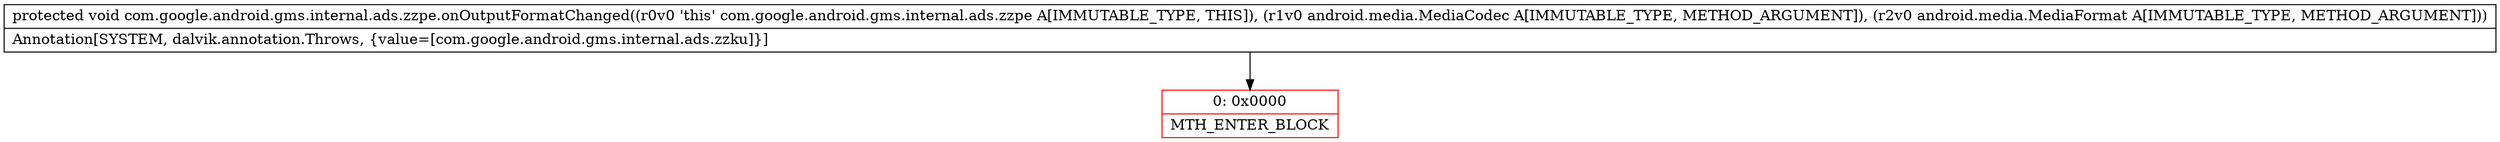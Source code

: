 digraph "CFG forcom.google.android.gms.internal.ads.zzpe.onOutputFormatChanged(Landroid\/media\/MediaCodec;Landroid\/media\/MediaFormat;)V" {
subgraph cluster_Region_535747266 {
label = "R(0)";
node [shape=record,color=blue];
}
Node_0 [shape=record,color=red,label="{0\:\ 0x0000|MTH_ENTER_BLOCK\l}"];
MethodNode[shape=record,label="{protected void com.google.android.gms.internal.ads.zzpe.onOutputFormatChanged((r0v0 'this' com.google.android.gms.internal.ads.zzpe A[IMMUTABLE_TYPE, THIS]), (r1v0 android.media.MediaCodec A[IMMUTABLE_TYPE, METHOD_ARGUMENT]), (r2v0 android.media.MediaFormat A[IMMUTABLE_TYPE, METHOD_ARGUMENT]))  | Annotation[SYSTEM, dalvik.annotation.Throws, \{value=[com.google.android.gms.internal.ads.zzku]\}]\l}"];
MethodNode -> Node_0;
}

